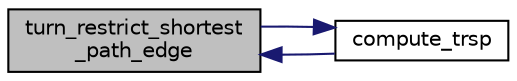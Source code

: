 digraph "turn_restrict_shortest_path_edge"
{
  edge [fontname="Helvetica",fontsize="10",labelfontname="Helvetica",labelfontsize="10"];
  node [fontname="Helvetica",fontsize="10",shape=record];
  rankdir="LR";
  Node56 [label="turn_restrict_shortest\l_path_edge",height=0.2,width=0.4,color="black", fillcolor="grey75", style="filled", fontcolor="black"];
  Node56 -> Node57 [dir="back",color="midnightblue",fontsize="10",style="solid",fontname="Helvetica"];
  Node57 [label="compute_trsp",height=0.2,width=0.4,color="black", fillcolor="white", style="filled",URL="$trsp_8c.html#af22a27dfd9329f65ede022007d5d2413"];
  Node57 -> Node56 [dir="back",color="midnightblue",fontsize="10",style="solid",fontname="Helvetica"];
}
